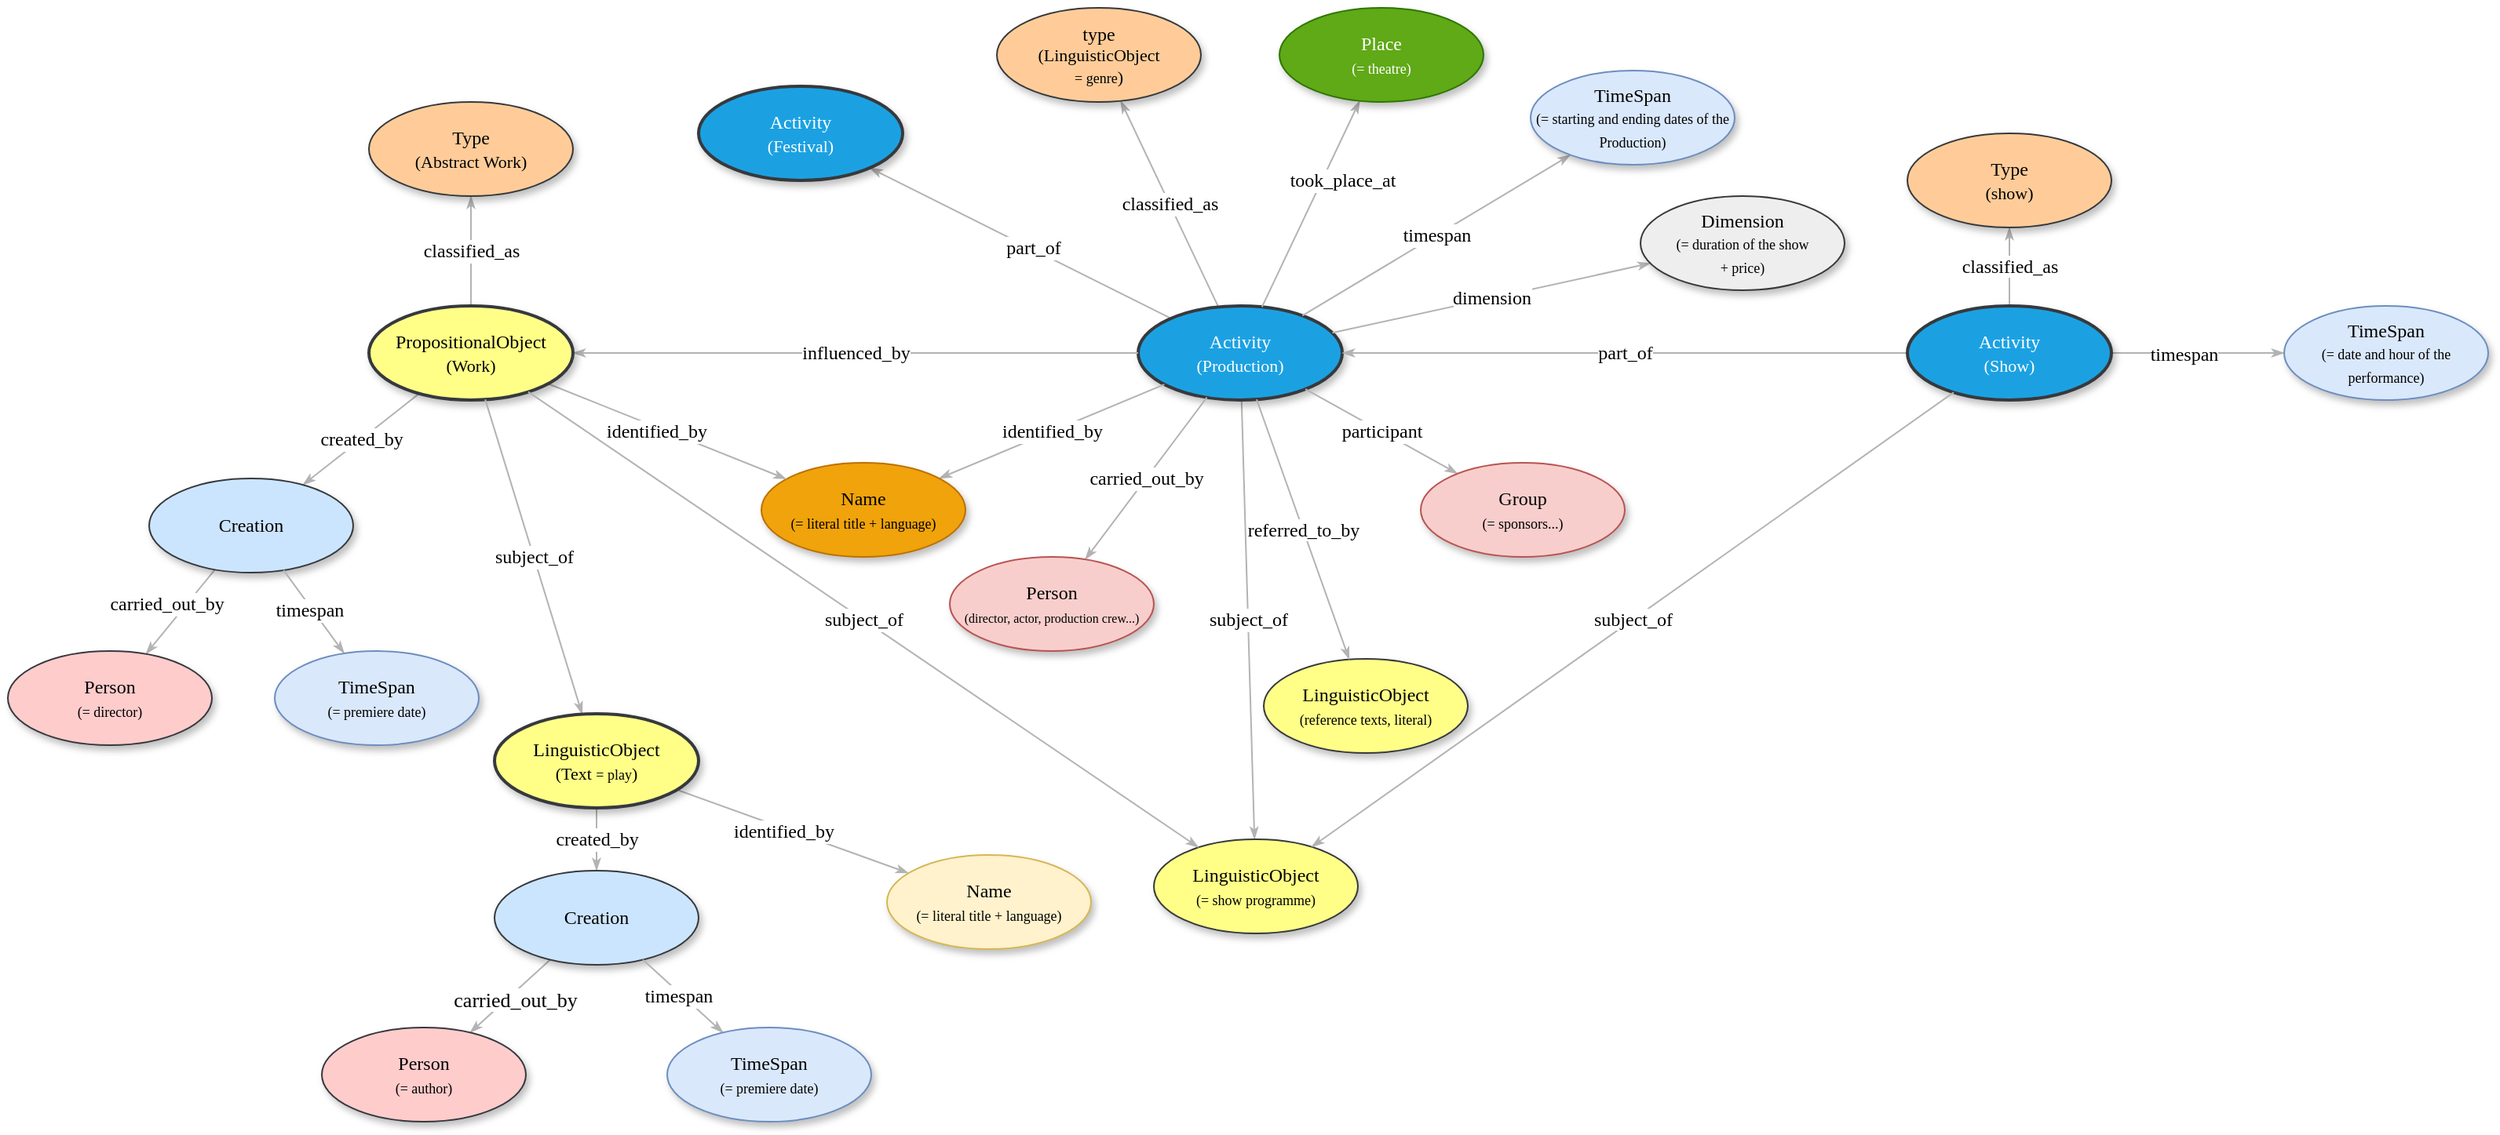 <mxfile version="24.6.1" type="device">
  <diagram name="Page-1" id="42789a77-a242-8287-6e28-9cd8cfd52e62">
    <mxGraphModel dx="1434" dy="2023" grid="1" gridSize="10" guides="1" tooltips="1" connect="1" arrows="1" fold="1" page="1" pageScale="1" pageWidth="827" pageHeight="1169" background="none" math="0" shadow="0">
      <root>
        <mxCell id="0" />
        <mxCell id="1" parent="0" />
        <mxCell id="1ea317790d2ca983-12" style="edgeStyle=none;rounded=1;html=1;labelBackgroundColor=#FFFFFF;startArrow=none;startFill=0;startSize=5;endArrow=classicThin;endFill=1;endSize=5;jettySize=auto;orthogonalLoop=1;strokeColor=#B3B3B3;strokeWidth=1;fontFamily=Verdana;fontSize=12" parent="1" source="1ea317790d2ca983-1" target="D4HV5ugJgljSf-iH9g9I-28" edge="1">
          <mxGeometry relative="1" as="geometry">
            <mxPoint x="647.856" y="-127.444" as="targetPoint" />
          </mxGeometry>
        </mxCell>
        <mxCell id="X0iNmSqpaTb7vp-CemVc-1" value="&lt;font style=&quot;font-size: 12px;&quot; face=&quot;Verdana&quot;&gt;part_of&lt;/font&gt;" style="edgeLabel;html=1;align=center;verticalAlign=middle;resizable=0;points=[];labelBackgroundColor=#FFFFFF;" parent="1ea317790d2ca983-12" vertex="1" connectable="0">
          <mxGeometry x="-0.08" y="-1" relative="1" as="geometry">
            <mxPoint as="offset" />
          </mxGeometry>
        </mxCell>
        <mxCell id="1ea317790d2ca983-13" value="&lt;span style=&quot;background-color: rgb(255, 255, 255);&quot;&gt;classified_as&lt;/span&gt;" style="edgeStyle=none;rounded=1;html=1;labelBackgroundColor=#FFFFFF;startArrow=none;startFill=0;startSize=5;endArrow=classicThin;endFill=1;endSize=5;jettySize=auto;orthogonalLoop=1;strokeColor=#B3B3B3;strokeWidth=1;fontFamily=Verdana;fontSize=12" parent="1" source="1ea317790d2ca983-1" target="1ea317790d2ca983-9" edge="1">
          <mxGeometry relative="1" as="geometry" />
        </mxCell>
        <mxCell id="1ea317790d2ca983-14" value="subject_of" style="edgeStyle=none;rounded=1;html=1;labelBackgroundColor=#FFFFFF;startArrow=none;startFill=0;startSize=5;endArrow=classicThin;endFill=1;endSize=5;jettySize=auto;orthogonalLoop=1;strokeColor=#B3B3B3;strokeWidth=1;fontFamily=Verdana;fontSize=12" parent="1" source="1ea317790d2ca983-1" target="1ea317790d2ca983-3" edge="1">
          <mxGeometry relative="1" as="geometry" />
        </mxCell>
        <mxCell id="1ea317790d2ca983-1" value="&lt;div&gt;Activity&lt;/div&gt;&lt;div&gt;&lt;font style=&quot;font-size: 11px;&quot;&gt;(Production)&lt;/font&gt;&lt;/div&gt;" style="ellipse;whiteSpace=wrap;html=1;rounded=0;shadow=1;comic=0;labelBackgroundColor=none;strokeWidth=2;fontFamily=Verdana;fontSize=12;align=center;fillColor=#1ba1e2;strokeColor=#36393D;fontColor=#ffffff;" parent="1" vertex="1">
          <mxGeometry x="730" y="-80" width="130" height="60" as="geometry" />
        </mxCell>
        <mxCell id="1ea317790d2ca983-21" value="took_place_at" style="edgeStyle=none;rounded=1;html=1;labelBackgroundColor=#FFFFFF;startArrow=none;startFill=0;startSize=5;endArrow=classicThin;endFill=1;endSize=5;jettySize=auto;orthogonalLoop=1;strokeColor=#B3B3B3;strokeWidth=1;fontFamily=Verdana;fontSize=12" parent="1" source="1ea317790d2ca983-1" target="1ea317790d2ca983-7" edge="1">
          <mxGeometry x="0.304" y="-12" relative="1" as="geometry">
            <mxPoint as="offset" />
          </mxGeometry>
        </mxCell>
        <mxCell id="1ea317790d2ca983-22" value="timespan" style="edgeStyle=none;rounded=1;html=1;labelBackgroundColor=#FFFFFF;startArrow=none;startFill=0;startSize=5;endArrow=classicThin;endFill=1;endSize=5;jettySize=auto;orthogonalLoop=1;strokeColor=#B3B3B3;strokeWidth=1;fontFamily=Verdana;fontSize=12" parent="1" source="1ea317790d2ca983-1" target="1ea317790d2ca983-6" edge="1">
          <mxGeometry relative="1" as="geometry" />
        </mxCell>
        <mxCell id="1ea317790d2ca983-15" value="carried_out_by" style="edgeStyle=none;rounded=1;html=1;labelBackgroundColor=#FFFFFF;startArrow=none;startFill=0;startSize=5;endArrow=classicThin;endFill=1;endSize=5;jettySize=auto;orthogonalLoop=1;strokeColor=#B3B3B3;strokeWidth=1;fontFamily=Verdana;fontSize=12" parent="1" source="1ea317790d2ca983-1" target="1ea317790d2ca983-4" edge="1">
          <mxGeometry relative="1" as="geometry" />
        </mxCell>
        <mxCell id="1ea317790d2ca983-3" value="&lt;span&gt;LinguisticObject&lt;/span&gt;&lt;div&gt;&lt;span&gt;&lt;font style=&quot;font-size: 9px;&quot;&gt;(= show programme)&lt;/font&gt;&lt;/span&gt;&lt;/div&gt;" style="ellipse;whiteSpace=wrap;html=1;rounded=0;shadow=1;comic=0;labelBackgroundColor=none;strokeWidth=1;fontFamily=Verdana;fontSize=12;align=center;fillColor=#ffff88;strokeColor=#36393d;" parent="1" vertex="1">
          <mxGeometry x="740" y="260" width="130" height="60" as="geometry" />
        </mxCell>
        <mxCell id="1ea317790d2ca983-16" value="participant" style="edgeStyle=none;rounded=1;html=1;labelBackgroundColor=#FFFFFF;startArrow=none;startFill=0;startSize=5;endArrow=classicThin;endFill=1;endSize=5;jettySize=auto;orthogonalLoop=1;strokeColor=#B3B3B3;strokeWidth=1;fontFamily=Verdana;fontSize=12" parent="1" source="1ea317790d2ca983-1" target="1ea317790d2ca983-5" edge="1">
          <mxGeometry relative="1" as="geometry" />
        </mxCell>
        <mxCell id="1ea317790d2ca983-4" value="&lt;span&gt;Person&lt;/span&gt;&lt;div&gt;&lt;span&gt;&lt;font style=&quot;font-size: 8px;&quot;&gt;(director, actor, production crew...)&lt;/font&gt;&lt;/span&gt;&lt;/div&gt;" style="ellipse;whiteSpace=wrap;html=1;rounded=0;shadow=1;comic=0;labelBackgroundColor=none;strokeWidth=1;fontFamily=Verdana;fontSize=12;align=center;fillColor=#f8cecc;strokeColor=#b85450;" parent="1" vertex="1">
          <mxGeometry x="610" y="80" width="130" height="60" as="geometry" />
        </mxCell>
        <mxCell id="1ea317790d2ca983-5" value="&lt;span&gt;Group&lt;/span&gt;&lt;div&gt;&lt;span&gt;&lt;font style=&quot;font-size: 9px;&quot;&gt;(= sponsors...)&lt;/font&gt;&lt;/span&gt;&lt;/div&gt;" style="ellipse;whiteSpace=wrap;html=1;rounded=0;shadow=1;comic=0;labelBackgroundColor=none;strokeWidth=1;fontFamily=Verdana;fontSize=12;align=center;rotation=0;fillColor=#f8cecc;strokeColor=#b85450;" parent="1" vertex="1">
          <mxGeometry x="910" y="20" width="130" height="60" as="geometry" />
        </mxCell>
        <mxCell id="1ea317790d2ca983-23" value="dimension" style="edgeStyle=none;rounded=1;html=1;labelBackgroundColor=#FFFFFF;startArrow=none;startFill=0;startSize=5;endArrow=classicThin;endFill=1;endSize=5;jettySize=auto;orthogonalLoop=1;strokeColor=#B3B3B3;strokeWidth=1;fontFamily=Verdana;fontSize=12" parent="1" source="1ea317790d2ca983-1" target="1ea317790d2ca983-8" edge="1">
          <mxGeometry relative="1" as="geometry" />
        </mxCell>
        <mxCell id="1ea317790d2ca983-6" value="&lt;span&gt;TimeSpan&lt;/span&gt;&lt;div&gt;&lt;span&gt;&lt;font style=&quot;font-size: 9px;&quot;&gt;(= starting and ending dates of the Production)&lt;/font&gt;&lt;/span&gt;&lt;/div&gt;" style="ellipse;whiteSpace=wrap;html=1;rounded=0;shadow=1;comic=0;labelBackgroundColor=none;strokeWidth=1;fontFamily=Verdana;fontSize=12;align=center;fillColor=#dae8fc;strokeColor=#6c8ebf;" parent="1" vertex="1">
          <mxGeometry x="980" y="-230" width="130" height="60" as="geometry" />
        </mxCell>
        <mxCell id="1ea317790d2ca983-7" value="&lt;span&gt;Place&lt;/span&gt;&lt;div&gt;&lt;span&gt;&lt;font style=&quot;font-size: 9px;&quot;&gt;(= theatre)&lt;/font&gt;&lt;/span&gt;&lt;/div&gt;" style="ellipse;whiteSpace=wrap;html=1;rounded=0;shadow=1;comic=0;labelBackgroundColor=none;strokeWidth=1;fontFamily=Verdana;fontSize=12;align=center;fillColor=#60a917;strokeColor=#2D7600;fontColor=#ffffff;" parent="1" vertex="1">
          <mxGeometry x="820" y="-270" width="130" height="60" as="geometry" />
        </mxCell>
        <mxCell id="1ea317790d2ca983-8" value="Dimension&lt;div&gt;&lt;font style=&quot;font-size: 9px;&quot;&gt;(= duration of the show&lt;/font&gt;&lt;/div&gt;&lt;div&gt;&lt;font style=&quot;font-size: 9px;&quot;&gt;+ price)&lt;/font&gt;&lt;/div&gt;" style="ellipse;whiteSpace=wrap;html=1;rounded=0;shadow=1;comic=0;labelBackgroundColor=none;strokeWidth=1;fontFamily=Verdana;fontSize=12;align=center;fillColor=#eeeeee;strokeColor=#36393d;" parent="1" vertex="1">
          <mxGeometry x="1050" y="-150" width="130" height="60" as="geometry" />
        </mxCell>
        <mxCell id="1ea317790d2ca983-19" value="influenced_by" style="edgeStyle=none;rounded=1;html=1;labelBackgroundColor=#FFFFFF;startArrow=none;startFill=0;startSize=5;endArrow=classicThin;endFill=1;endSize=5;jettySize=auto;orthogonalLoop=1;strokeColor=#B3B3B3;strokeWidth=1;fontFamily=Verdana;fontSize=12" parent="1" source="1ea317790d2ca983-1" target="D4HV5ugJgljSf-iH9g9I-5" edge="1">
          <mxGeometry relative="1" as="geometry">
            <mxPoint x="750" y="-50" as="targetPoint" />
          </mxGeometry>
        </mxCell>
        <mxCell id="1ea317790d2ca983-9" value="type&lt;div style=&quot;font-size: 11px;&quot;&gt;(&lt;font style=&quot;font-size: 11px;&quot;&gt;LinguisticObject&lt;/font&gt;&lt;/div&gt;&lt;div style=&quot;&quot;&gt;&lt;font style=&quot;font-size: 9px;&quot;&gt; = genre&lt;/font&gt;&lt;span style=&quot;font-size: 11px;&quot;&gt;)&lt;/span&gt;&lt;/div&gt;" style="ellipse;whiteSpace=wrap;html=1;rounded=0;shadow=1;comic=0;labelBackgroundColor=none;strokeWidth=1;fontFamily=Verdana;fontSize=12;align=center;rotation=0;fillColor=#ffcc99;strokeColor=#36393d;" parent="1" vertex="1">
          <mxGeometry x="640" y="-270" width="130" height="60" as="geometry" />
        </mxCell>
        <mxCell id="1ea317790d2ca983-20" value="identified_by" style="edgeStyle=none;rounded=1;html=1;labelBackgroundColor=#FFFFFF;startArrow=none;startFill=0;startSize=5;endArrow=classicThin;endFill=1;endSize=5;jettySize=auto;orthogonalLoop=1;strokeColor=#B3B3B3;strokeWidth=1;fontFamily=Verdana;fontSize=12" parent="1" source="1ea317790d2ca983-1" target="1ea317790d2ca983-11" edge="1">
          <mxGeometry relative="1" as="geometry" />
        </mxCell>
        <mxCell id="1ea317790d2ca983-11" value="&lt;span&gt;Name&lt;/span&gt;&lt;div&gt;&lt;span&gt;&lt;font style=&quot;font-size: 9px;&quot;&gt;(= literal title + language)&lt;/font&gt;&lt;/span&gt;&lt;/div&gt;" style="ellipse;whiteSpace=wrap;html=1;rounded=0;shadow=1;comic=0;labelBackgroundColor=none;strokeWidth=1;fontFamily=Verdana;fontSize=12;align=center;rotation=0;fillColor=#f0a30a;strokeColor=#BD7000;fontColor=#000000;" parent="1" vertex="1">
          <mxGeometry x="490" y="20" width="130" height="60" as="geometry" />
        </mxCell>
        <mxCell id="X0iNmSqpaTb7vp-CemVc-2" value="&lt;span&gt;LinguisticObject&lt;/span&gt;&lt;div&gt;&lt;span&gt;&lt;font style=&quot;font-size: 9px;&quot;&gt;(reference texts, literal)&lt;/font&gt;&lt;/span&gt;&lt;/div&gt;" style="ellipse;whiteSpace=wrap;html=1;rounded=0;shadow=1;comic=0;labelBackgroundColor=none;strokeWidth=1;fontFamily=Verdana;fontSize=12;align=center;fillColor=#ffff88;strokeColor=#36393d;" parent="1" vertex="1">
          <mxGeometry x="810" y="145" width="130" height="60" as="geometry" />
        </mxCell>
        <mxCell id="X0iNmSqpaTb7vp-CemVc-3" value="&lt;span style=&quot;background-color: rgb(255, 255, 255);&quot;&gt;referred_to_by&lt;/span&gt;" style="edgeStyle=none;rounded=1;html=1;labelBackgroundColor=none;startArrow=none;startFill=0;startSize=5;endArrow=classicThin;endFill=1;endSize=5;jettySize=auto;orthogonalLoop=1;strokeColor=#B3B3B3;strokeWidth=1;fontFamily=Verdana;fontSize=12" parent="1" source="1ea317790d2ca983-1" target="X0iNmSqpaTb7vp-CemVc-2" edge="1">
          <mxGeometry relative="1" as="geometry">
            <mxPoint x="854" y="-71" as="sourcePoint" />
            <mxPoint x="910" y="101" as="targetPoint" />
          </mxGeometry>
        </mxCell>
        <mxCell id="D4HV5ugJgljSf-iH9g9I-1" style="edgeStyle=none;rounded=1;html=1;labelBackgroundColor=#FFFFFF;startArrow=none;startFill=0;startSize=5;endArrow=classicThin;endFill=1;endSize=5;jettySize=auto;orthogonalLoop=1;strokeColor=#B3B3B3;strokeWidth=1;fontFamily=Verdana;fontSize=12" parent="1" source="D4HV5ugJgljSf-iH9g9I-5" target="1ea317790d2ca983-11" edge="1">
          <mxGeometry relative="1" as="geometry">
            <mxPoint x="157.856" y="-127.444" as="targetPoint" />
          </mxGeometry>
        </mxCell>
        <mxCell id="D4HV5ugJgljSf-iH9g9I-2" value="&lt;font style=&quot;font-size: 12px;&quot; face=&quot;Verdana&quot;&gt;identified_by&lt;/font&gt;" style="edgeLabel;html=1;align=center;verticalAlign=middle;resizable=0;points=[];labelBackgroundColor=#FFFFFF;" parent="D4HV5ugJgljSf-iH9g9I-1" vertex="1" connectable="0">
          <mxGeometry x="-0.08" y="-2" relative="1" as="geometry">
            <mxPoint as="offset" />
          </mxGeometry>
        </mxCell>
        <mxCell id="D4HV5ugJgljSf-iH9g9I-3" value="classified_as" style="edgeStyle=none;rounded=1;html=1;labelBackgroundColor=#FFFFFF;startArrow=none;startFill=0;startSize=5;endArrow=classicThin;endFill=1;endSize=5;jettySize=auto;orthogonalLoop=1;strokeColor=#B3B3B3;strokeWidth=1;fontFamily=Verdana;fontSize=12" parent="1" source="D4HV5ugJgljSf-iH9g9I-5" target="D4HV5ugJgljSf-iH9g9I-12" edge="1">
          <mxGeometry relative="1" as="geometry" />
        </mxCell>
        <mxCell id="D4HV5ugJgljSf-iH9g9I-4" value="created_by" style="edgeStyle=none;rounded=1;html=1;labelBackgroundColor=#FFFFFF;startArrow=none;startFill=0;startSize=5;endArrow=classicThin;endFill=1;endSize=5;jettySize=auto;orthogonalLoop=1;strokeColor=#B3B3B3;strokeWidth=1;fontFamily=Verdana;fontSize=12" parent="1" source="D4HV5ugJgljSf-iH9g9I-5" target="D4HV5ugJgljSf-iH9g9I-8" edge="1">
          <mxGeometry relative="1" as="geometry" />
        </mxCell>
        <mxCell id="D4HV5ugJgljSf-iH9g9I-5" value="PropositionalObject&lt;div&gt;&lt;span style=&quot;font-size: 11px; background-color: initial;&quot;&gt;(W&lt;/span&gt;&lt;span style=&quot;font-size: 11px; background-color: initial;&quot;&gt;ork)&lt;/span&gt;&lt;/div&gt;" style="ellipse;whiteSpace=wrap;html=1;rounded=0;shadow=1;comic=0;labelBackgroundColor=none;strokeWidth=2;fontFamily=Verdana;fontSize=12;align=center;fillColor=#ffff88;strokeColor=#36393d;" parent="1" vertex="1">
          <mxGeometry x="240" y="-80" width="130" height="60" as="geometry" />
        </mxCell>
        <mxCell id="D4HV5ugJgljSf-iH9g9I-7" value="" style="edgeStyle=none;rounded=1;html=1;labelBackgroundColor=none;startArrow=none;startFill=0;startSize=5;endArrow=classicThin;endFill=1;endSize=5;jettySize=auto;orthogonalLoop=1;strokeColor=#B3B3B3;strokeWidth=1;fontFamily=Verdana;fontSize=12" parent="1" source="D4HV5ugJgljSf-iH9g9I-8" target="D4HV5ugJgljSf-iH9g9I-10" edge="1">
          <mxGeometry relative="1" as="geometry" />
        </mxCell>
        <mxCell id="a8D4q5FA6OWvnn_VdvLk-2" value="&lt;span style=&quot;font-family: Verdana; font-size: 12px;&quot;&gt;carried_out_by&lt;/span&gt;" style="edgeLabel;html=1;align=center;verticalAlign=middle;resizable=0;points=[];" vertex="1" connectable="0" parent="D4HV5ugJgljSf-iH9g9I-7">
          <mxGeometry x="-0.235" y="-3" relative="1" as="geometry">
            <mxPoint x="-12" y="3" as="offset" />
          </mxGeometry>
        </mxCell>
        <mxCell id="D4HV5ugJgljSf-iH9g9I-8" value="&lt;span&gt;Creation&lt;/span&gt;" style="ellipse;whiteSpace=wrap;html=1;rounded=0;shadow=1;comic=0;labelBackgroundColor=none;strokeWidth=1;fontFamily=Verdana;fontSize=12;align=center;fillColor=#cce5ff;strokeColor=#36393d;" parent="1" vertex="1">
          <mxGeometry x="100" y="30" width="130" height="60" as="geometry" />
        </mxCell>
        <mxCell id="D4HV5ugJgljSf-iH9g9I-9" value="subject_of" style="edgeStyle=none;rounded=1;html=1;labelBackgroundColor=#FFFFFF;startArrow=none;startFill=0;startSize=5;endArrow=classicThin;endFill=1;endSize=5;jettySize=auto;orthogonalLoop=1;strokeColor=#B3B3B3;strokeWidth=1;fontFamily=Verdana;fontSize=12" parent="1" source="D4HV5ugJgljSf-iH9g9I-5" target="a8D4q5FA6OWvnn_VdvLk-6" edge="1">
          <mxGeometry relative="1" as="geometry">
            <mxPoint x="418.252" y="146.013" as="targetPoint" />
          </mxGeometry>
        </mxCell>
        <mxCell id="D4HV5ugJgljSf-iH9g9I-10" value="&lt;span&gt;Person&lt;/span&gt;&lt;div&gt;&lt;span&gt;&lt;font style=&quot;font-size: 9px;&quot;&gt;(= director)&lt;/font&gt;&lt;/span&gt;&lt;/div&gt;" style="ellipse;whiteSpace=wrap;html=1;rounded=0;shadow=1;comic=0;labelBackgroundColor=none;strokeWidth=1;fontFamily=Verdana;fontSize=12;align=center;fillColor=#ffcccc;strokeColor=#36393d;" parent="1" vertex="1">
          <mxGeometry x="10" y="140" width="130" height="60" as="geometry" />
        </mxCell>
        <mxCell id="D4HV5ugJgljSf-iH9g9I-12" value="Type&lt;div&gt;&lt;font style=&quot;font-size: 11px;&quot;&gt;(Abstract Work)&lt;/font&gt;&lt;/div&gt;" style="ellipse;whiteSpace=wrap;html=1;rounded=0;shadow=1;comic=0;labelBackgroundColor=none;strokeWidth=1;fontFamily=Verdana;fontSize=12;align=center;fillColor=#ffcc99;strokeColor=#36393d;" parent="1" vertex="1">
          <mxGeometry x="240" y="-210" width="130" height="60" as="geometry" />
        </mxCell>
        <mxCell id="D4HV5ugJgljSf-iH9g9I-13" value="" style="edgeStyle=none;rounded=1;html=1;labelBackgroundColor=#FFFFFF;startArrow=none;startFill=0;startSize=5;endArrow=classicThin;endFill=1;endSize=5;jettySize=auto;orthogonalLoop=1;strokeColor=#B3B3B3;strokeWidth=1;fontFamily=Verdana;fontSize=12;" parent="1" source="D4HV5ugJgljSf-iH9g9I-8" target="D4HV5ugJgljSf-iH9g9I-15" edge="1">
          <mxGeometry relative="1" as="geometry">
            <mxPoint x="548" y="-110" as="sourcePoint" />
          </mxGeometry>
        </mxCell>
        <mxCell id="D4HV5ugJgljSf-iH9g9I-14" value="&lt;font style=&quot;font-size: 12px;&quot; face=&quot;Verdana&quot;&gt;timespan&lt;/font&gt;" style="edgeLabel;html=1;align=center;verticalAlign=middle;resizable=0;points=[];labelBackgroundColor=#FFFFFF;" parent="D4HV5ugJgljSf-iH9g9I-13" vertex="1" connectable="0">
          <mxGeometry x="-0.103" y="-1" relative="1" as="geometry">
            <mxPoint y="1" as="offset" />
          </mxGeometry>
        </mxCell>
        <mxCell id="D4HV5ugJgljSf-iH9g9I-15" value="&lt;span&gt;TimeSpan&lt;/span&gt;&lt;div&gt;&lt;span&gt;&lt;font style=&quot;font-size: 9px;&quot;&gt;(= premiere date)&lt;/font&gt;&lt;/span&gt;&lt;/div&gt;" style="ellipse;whiteSpace=wrap;html=1;rounded=0;shadow=1;comic=0;labelBackgroundColor=none;strokeWidth=1;fontFamily=Verdana;fontSize=12;align=center;fillColor=#dae8fc;strokeColor=#6c8ebf;" parent="1" vertex="1">
          <mxGeometry x="180" y="140" width="130" height="60" as="geometry" />
        </mxCell>
        <mxCell id="D4HV5ugJgljSf-iH9g9I-16" style="edgeStyle=none;rounded=1;html=1;labelBackgroundColor=#FFFFFF;startArrow=none;startFill=0;startSize=5;endArrow=classicThin;endFill=1;endSize=5;jettySize=auto;orthogonalLoop=1;strokeColor=#B3B3B3;strokeWidth=1;fontFamily=Verdana;fontSize=12" parent="1" source="D4HV5ugJgljSf-iH9g9I-20" target="D4HV5ugJgljSf-iH9g9I-21" edge="1">
          <mxGeometry relative="1" as="geometry" />
        </mxCell>
        <mxCell id="D4HV5ugJgljSf-iH9g9I-17" value="&lt;font face=&quot;Verdana&quot; style=&quot;font-size: 12px; background-color: rgb(255, 255, 255);&quot;&gt;timespan&lt;/font&gt;" style="edgeLabel;html=1;align=center;verticalAlign=middle;resizable=0;points=[];" parent="D4HV5ugJgljSf-iH9g9I-16" vertex="1" connectable="0">
          <mxGeometry x="-0.16" y="-1" relative="1" as="geometry">
            <mxPoint as="offset" />
          </mxGeometry>
        </mxCell>
        <mxCell id="D4HV5ugJgljSf-iH9g9I-18" value="&lt;span style=&quot;background-color: rgb(255, 255, 255);&quot;&gt;part_of&lt;/span&gt;" style="edgeStyle=none;rounded=1;html=1;labelBackgroundColor=none;startArrow=none;startFill=0;startSize=5;endArrow=classicThin;endFill=1;endSize=5;jettySize=auto;orthogonalLoop=1;strokeColor=#B3B3B3;strokeWidth=1;fontFamily=Verdana;fontSize=12" parent="1" source="D4HV5ugJgljSf-iH9g9I-20" target="1ea317790d2ca983-1" edge="1">
          <mxGeometry relative="1" as="geometry">
            <mxPoint x="1184" y="-50" as="targetPoint" />
          </mxGeometry>
        </mxCell>
        <mxCell id="D4HV5ugJgljSf-iH9g9I-19" value="&lt;span style=&quot;background-color: rgb(255, 255, 255);&quot;&gt;classified_as&lt;/span&gt;" style="edgeStyle=none;rounded=1;html=1;labelBackgroundColor=none;startArrow=none;startFill=0;startSize=5;endArrow=classicThin;endFill=1;endSize=5;jettySize=auto;orthogonalLoop=1;strokeColor=#B3B3B3;strokeWidth=1;fontFamily=Verdana;fontSize=12" parent="1" source="D4HV5ugJgljSf-iH9g9I-20" target="D4HV5ugJgljSf-iH9g9I-22" edge="1">
          <mxGeometry relative="1" as="geometry" />
        </mxCell>
        <mxCell id="D4HV5ugJgljSf-iH9g9I-20" value="Activity&lt;div&gt;&lt;font style=&quot;font-size: 11px;&quot;&gt;(Show)&lt;/font&gt;&lt;/div&gt;" style="ellipse;whiteSpace=wrap;html=1;rounded=0;shadow=1;comic=0;labelBackgroundColor=none;strokeWidth=2;fontFamily=Verdana;fontSize=12;align=center;fillColor=#1ba1e2;fontColor=#ffffff;strokeColor=#36393D;" parent="1" vertex="1">
          <mxGeometry x="1220" y="-80" width="130" height="60" as="geometry" />
        </mxCell>
        <mxCell id="D4HV5ugJgljSf-iH9g9I-21" value="&lt;span&gt;TimeSpan&lt;/span&gt;&lt;div&gt;&lt;span&gt;&lt;font style=&quot;font-size: 9px;&quot;&gt;(= date and hour of the performance)&lt;/font&gt;&lt;/span&gt;&lt;/div&gt;" style="ellipse;whiteSpace=wrap;html=1;rounded=0;shadow=1;comic=0;labelBackgroundColor=none;strokeWidth=1;fontFamily=Verdana;fontSize=12;align=center;fillColor=#dae8fc;strokeColor=#6c8ebf;" parent="1" vertex="1">
          <mxGeometry x="1460" y="-80" width="130" height="60" as="geometry" />
        </mxCell>
        <mxCell id="D4HV5ugJgljSf-iH9g9I-22" value="&lt;span&gt;Type&lt;/span&gt;&lt;div&gt;&lt;span&gt;&lt;font style=&quot;font-size: 11px;&quot;&gt;(show)&lt;/font&gt;&lt;/span&gt;&lt;/div&gt;" style="ellipse;whiteSpace=wrap;html=1;rounded=0;shadow=1;comic=0;labelBackgroundColor=none;strokeWidth=1;fontFamily=Verdana;fontSize=12;align=center;fillColor=#ffcc99;strokeColor=#36393d;" parent="1" vertex="1">
          <mxGeometry x="1220" y="-190" width="130" height="60" as="geometry" />
        </mxCell>
        <mxCell id="D4HV5ugJgljSf-iH9g9I-23" value="&lt;span style=&quot;background-color: rgb(255, 255, 255);&quot;&gt;subject_of&lt;/span&gt;" style="edgeStyle=none;rounded=1;html=1;labelBackgroundColor=none;startArrow=none;startFill=0;startSize=5;endArrow=classicThin;endFill=1;endSize=5;jettySize=auto;orthogonalLoop=1;strokeColor=#B3B3B3;strokeWidth=1;fontFamily=Verdana;fontSize=12" parent="1" source="D4HV5ugJgljSf-iH9g9I-20" target="1ea317790d2ca983-3" edge="1">
          <mxGeometry relative="1" as="geometry">
            <mxPoint x="1349" y="50" as="targetPoint" />
          </mxGeometry>
        </mxCell>
        <mxCell id="D4HV5ugJgljSf-iH9g9I-28" value="&lt;div&gt;Activity&lt;/div&gt;&lt;div&gt;&lt;font style=&quot;font-size: 11px;&quot;&gt;(Festival)&lt;/font&gt;&lt;/div&gt;" style="ellipse;whiteSpace=wrap;html=1;rounded=0;shadow=1;comic=0;labelBackgroundColor=none;strokeWidth=2;fontFamily=Verdana;fontSize=12;align=center;fillColor=#1ba1e2;strokeColor=#36393D;fontColor=#ffffff;" parent="1" vertex="1">
          <mxGeometry x="450" y="-220" width="130" height="60" as="geometry" />
        </mxCell>
        <mxCell id="a8D4q5FA6OWvnn_VdvLk-1" value="subject_of" style="edgeStyle=none;rounded=1;html=1;labelBackgroundColor=#FFFFFF;startArrow=none;startFill=0;startSize=5;endArrow=classicThin;endFill=1;endSize=5;jettySize=auto;orthogonalLoop=1;strokeColor=#B3B3B3;strokeWidth=1;fontFamily=Verdana;fontSize=12" edge="1" parent="1" source="D4HV5ugJgljSf-iH9g9I-5" target="1ea317790d2ca983-3">
          <mxGeometry relative="1" as="geometry">
            <mxPoint x="370" y="-11" as="sourcePoint" />
            <mxPoint x="520" y="271" as="targetPoint" />
          </mxGeometry>
        </mxCell>
        <mxCell id="a8D4q5FA6OWvnn_VdvLk-3" style="edgeStyle=none;rounded=1;html=1;labelBackgroundColor=#FFFFFF;startArrow=none;startFill=0;startSize=5;endArrow=classicThin;endFill=1;endSize=5;jettySize=auto;orthogonalLoop=1;strokeColor=#B3B3B3;strokeWidth=1;fontFamily=Verdana;fontSize=12" edge="1" parent="1" source="a8D4q5FA6OWvnn_VdvLk-6" target="a8D4q5FA6OWvnn_VdvLk-7">
          <mxGeometry relative="1" as="geometry" />
        </mxCell>
        <mxCell id="a8D4q5FA6OWvnn_VdvLk-4" value="&lt;font style=&quot;font-size: 12px;&quot; face=&quot;Verdana&quot;&gt;identified_by&lt;/font&gt;" style="edgeLabel;html=1;align=center;verticalAlign=middle;resizable=0;points=[];labelBackgroundColor=#FFFFFF;" vertex="1" connectable="0" parent="a8D4q5FA6OWvnn_VdvLk-3">
          <mxGeometry x="-0.08" y="-2" relative="1" as="geometry">
            <mxPoint as="offset" />
          </mxGeometry>
        </mxCell>
        <mxCell id="a8D4q5FA6OWvnn_VdvLk-5" value="created_by" style="edgeStyle=none;rounded=1;html=1;labelBackgroundColor=#FFFFFF;startArrow=none;startFill=0;startSize=5;endArrow=classicThin;endFill=1;endSize=5;jettySize=auto;orthogonalLoop=1;strokeColor=#B3B3B3;strokeWidth=1;fontFamily=Verdana;fontSize=12" edge="1" parent="1" source="a8D4q5FA6OWvnn_VdvLk-6" target="a8D4q5FA6OWvnn_VdvLk-10">
          <mxGeometry relative="1" as="geometry" />
        </mxCell>
        <mxCell id="a8D4q5FA6OWvnn_VdvLk-6" value="LinguisticObject&lt;div&gt;&lt;span style=&quot;font-size: 11px; background-color: initial;&quot;&gt;(Text&amp;nbsp;&lt;/span&gt;&lt;span style=&quot;font-size: 9px; background-color: initial;&quot;&gt;= play&lt;/span&gt;&lt;span style=&quot;background-color: initial; font-size: 11px;&quot;&gt;)&lt;/span&gt;&lt;/div&gt;" style="ellipse;whiteSpace=wrap;html=1;rounded=0;shadow=1;comic=0;labelBackgroundColor=none;strokeWidth=2;fontFamily=Verdana;fontSize=12;align=center;fillColor=#ffff88;strokeColor=#36393d;" vertex="1" parent="1">
          <mxGeometry x="320" y="180" width="130" height="60" as="geometry" />
        </mxCell>
        <mxCell id="a8D4q5FA6OWvnn_VdvLk-7" value="&lt;span&gt;Name&lt;/span&gt;&lt;div&gt;&lt;span&gt;&lt;font style=&quot;font-size: 9px;&quot;&gt;(= literal title + language)&lt;/font&gt;&lt;/span&gt;&lt;/div&gt;" style="ellipse;whiteSpace=wrap;html=1;rounded=0;shadow=1;comic=0;labelBackgroundColor=none;strokeWidth=1;fontFamily=Verdana;fontSize=12;align=center;fillColor=#fff2cc;strokeColor=#d6b656;" vertex="1" parent="1">
          <mxGeometry x="570" y="270" width="130" height="60" as="geometry" />
        </mxCell>
        <mxCell id="a8D4q5FA6OWvnn_VdvLk-8" value="" style="edgeStyle=none;rounded=1;html=1;labelBackgroundColor=none;startArrow=none;startFill=0;startSize=5;endArrow=classicThin;endFill=1;endSize=5;jettySize=auto;orthogonalLoop=1;strokeColor=#B3B3B3;strokeWidth=1;fontFamily=Verdana;fontSize=12" edge="1" parent="1" source="a8D4q5FA6OWvnn_VdvLk-10" target="a8D4q5FA6OWvnn_VdvLk-11">
          <mxGeometry relative="1" as="geometry" />
        </mxCell>
        <mxCell id="a8D4q5FA6OWvnn_VdvLk-9" value="&lt;font style=&quot;font-size: 13px;&quot; face=&quot;Verdana&quot;&gt;carried_out_by&lt;/font&gt;" style="edgeLabel;html=1;align=center;verticalAlign=middle;resizable=0;points=[];" vertex="1" connectable="0" parent="a8D4q5FA6OWvnn_VdvLk-8">
          <mxGeometry x="-0.034" y="3" relative="1" as="geometry">
            <mxPoint as="offset" />
          </mxGeometry>
        </mxCell>
        <mxCell id="a8D4q5FA6OWvnn_VdvLk-10" value="&lt;span&gt;Creation&lt;/span&gt;" style="ellipse;whiteSpace=wrap;html=1;rounded=0;shadow=1;comic=0;labelBackgroundColor=none;strokeWidth=1;fontFamily=Verdana;fontSize=12;align=center;fillColor=#cce5ff;strokeColor=#36393d;" vertex="1" parent="1">
          <mxGeometry x="320" y="280" width="130" height="60" as="geometry" />
        </mxCell>
        <mxCell id="a8D4q5FA6OWvnn_VdvLk-11" value="&lt;span&gt;Person&lt;/span&gt;&lt;div&gt;&lt;span&gt;&lt;font style=&quot;font-size: 9px;&quot;&gt;(= author)&lt;/font&gt;&lt;/span&gt;&lt;/div&gt;" style="ellipse;whiteSpace=wrap;html=1;rounded=0;shadow=1;comic=0;labelBackgroundColor=none;strokeWidth=1;fontFamily=Verdana;fontSize=12;align=center;fillColor=#ffcccc;strokeColor=#36393d;" vertex="1" parent="1">
          <mxGeometry x="210" y="380" width="130" height="60" as="geometry" />
        </mxCell>
        <mxCell id="a8D4q5FA6OWvnn_VdvLk-12" value="" style="edgeStyle=none;rounded=1;html=1;labelBackgroundColor=#FFFFFF;startArrow=none;startFill=0;startSize=5;endArrow=classicThin;endFill=1;endSize=5;jettySize=auto;orthogonalLoop=1;strokeColor=#B3B3B3;strokeWidth=1;fontFamily=Verdana;fontSize=12;" edge="1" parent="1" source="a8D4q5FA6OWvnn_VdvLk-10" target="a8D4q5FA6OWvnn_VdvLk-14">
          <mxGeometry relative="1" as="geometry">
            <mxPoint x="768" y="140" as="sourcePoint" />
          </mxGeometry>
        </mxCell>
        <mxCell id="a8D4q5FA6OWvnn_VdvLk-13" value="&lt;font style=&quot;font-size: 12px;&quot; face=&quot;Verdana&quot;&gt;timespan&lt;/font&gt;" style="edgeLabel;html=1;align=center;verticalAlign=middle;resizable=0;points=[];labelBackgroundColor=#FFFFFF;" vertex="1" connectable="0" parent="a8D4q5FA6OWvnn_VdvLk-12">
          <mxGeometry x="-0.103" y="-1" relative="1" as="geometry">
            <mxPoint y="1" as="offset" />
          </mxGeometry>
        </mxCell>
        <mxCell id="a8D4q5FA6OWvnn_VdvLk-14" value="&lt;span&gt;TimeSpan&lt;/span&gt;&lt;div&gt;&lt;span&gt;&lt;font style=&quot;font-size: 9px;&quot;&gt;(= premiere date)&lt;/font&gt;&lt;/span&gt;&lt;/div&gt;" style="ellipse;whiteSpace=wrap;html=1;rounded=0;shadow=1;comic=0;labelBackgroundColor=none;strokeWidth=1;fontFamily=Verdana;fontSize=12;align=center;fillColor=#dae8fc;strokeColor=#6c8ebf;" vertex="1" parent="1">
          <mxGeometry x="430" y="380" width="130" height="60" as="geometry" />
        </mxCell>
      </root>
    </mxGraphModel>
  </diagram>
</mxfile>
